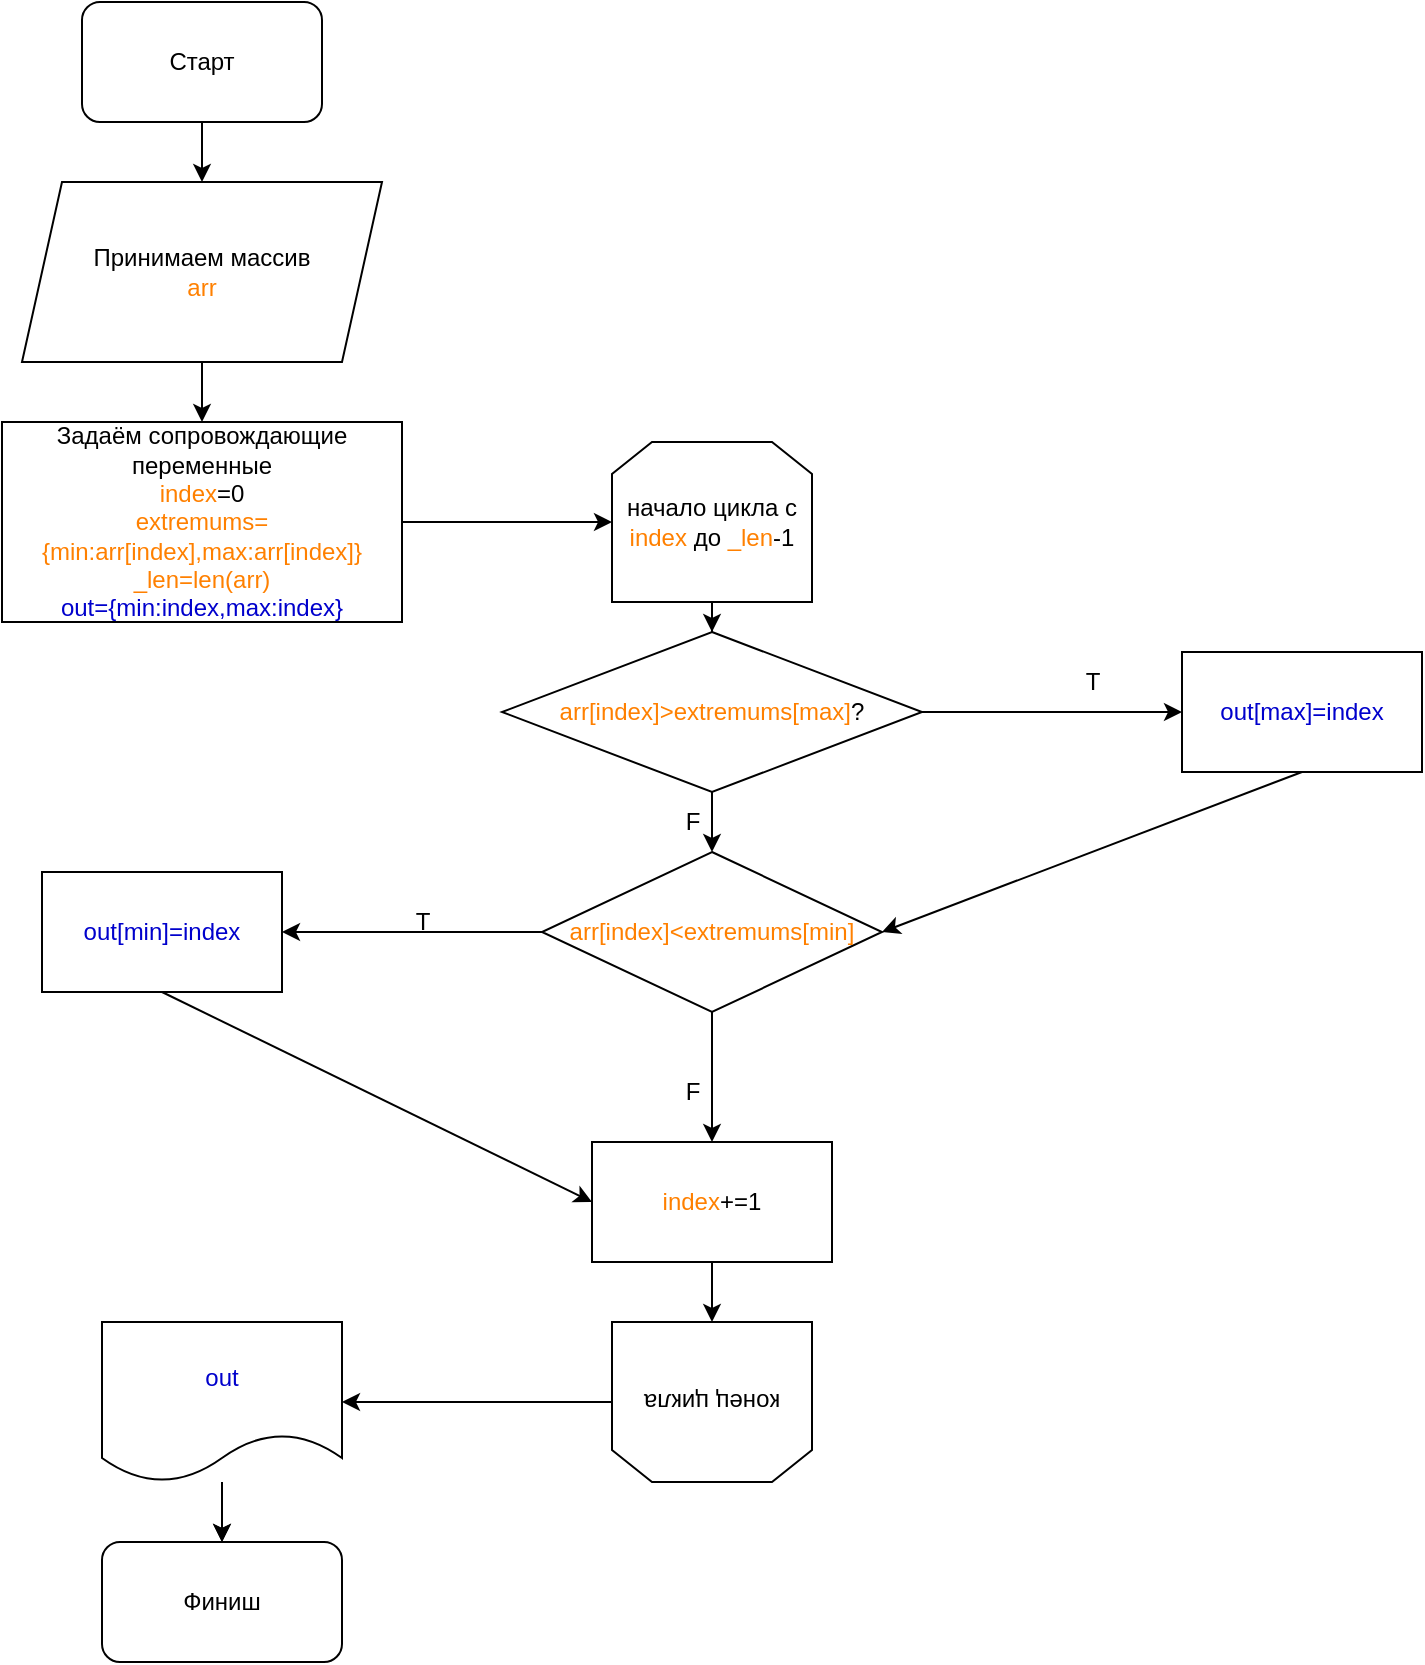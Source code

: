 <mxfile version="20.2.8" type="device"><diagram id="UtIKCp0-UZ8pLOCnnFhY" name="Страница 1"><mxGraphModel dx="1422" dy="905" grid="1" gridSize="10" guides="1" tooltips="1" connect="1" arrows="1" fold="1" page="1" pageScale="1" pageWidth="827" pageHeight="1169" math="0" shadow="0"><root><mxCell id="0"/><mxCell id="1" parent="0"/><mxCell id="bmHQKPsOPQmdEEKz-y_X-1" value="Финиш" style="rounded=1;whiteSpace=wrap;html=1;" parent="1" vertex="1"><mxGeometry x="50" y="810" width="120" height="60" as="geometry"/></mxCell><mxCell id="bmHQKPsOPQmdEEKz-y_X-4" value="" style="edgeStyle=orthogonalEdgeStyle;rounded=0;orthogonalLoop=1;jettySize=auto;html=1;" parent="1" source="bmHQKPsOPQmdEEKz-y_X-2" target="bmHQKPsOPQmdEEKz-y_X-3" edge="1"><mxGeometry relative="1" as="geometry"/></mxCell><mxCell id="bmHQKPsOPQmdEEKz-y_X-2" value="Старт" style="rounded=1;whiteSpace=wrap;html=1;" parent="1" vertex="1"><mxGeometry x="40" y="40" width="120" height="60" as="geometry"/></mxCell><mxCell id="bmHQKPsOPQmdEEKz-y_X-10" value="" style="edgeStyle=orthogonalEdgeStyle;rounded=0;orthogonalLoop=1;jettySize=auto;html=1;" parent="1" source="bmHQKPsOPQmdEEKz-y_X-3" target="bmHQKPsOPQmdEEKz-y_X-5" edge="1"><mxGeometry relative="1" as="geometry"/></mxCell><mxCell id="bmHQKPsOPQmdEEKz-y_X-3" value="Принимаем массив&lt;br&gt;&lt;font color=&quot;#ff8000&quot;&gt;arr&lt;/font&gt;" style="shape=parallelogram;perimeter=parallelogramPerimeter;whiteSpace=wrap;html=1;fixedSize=1;" parent="1" vertex="1"><mxGeometry x="10" y="130" width="180" height="90" as="geometry"/></mxCell><mxCell id="bmHQKPsOPQmdEEKz-y_X-11" value="" style="edgeStyle=orthogonalEdgeStyle;rounded=0;orthogonalLoop=1;jettySize=auto;html=1;" parent="1" source="bmHQKPsOPQmdEEKz-y_X-5" target="bmHQKPsOPQmdEEKz-y_X-9" edge="1"><mxGeometry relative="1" as="geometry"/></mxCell><mxCell id="bmHQKPsOPQmdEEKz-y_X-5" value="Задаём сопровождающие переменные&lt;br&gt;&lt;font color=&quot;#ff8000&quot;&gt;index&lt;/font&gt;=0&lt;br&gt;&lt;font color=&quot;#ff8000&quot;&gt;extremums={min:arr[index],max:arr[index]}&lt;/font&gt;&lt;br&gt;&lt;font color=&quot;#ff8000&quot;&gt;_len=len(arr)&lt;/font&gt;&lt;br&gt;&lt;font color=&quot;#0000cc&quot;&gt;out={min:index,max:index}&lt;/font&gt;" style="rounded=0;whiteSpace=wrap;html=1;" parent="1" vertex="1"><mxGeometry y="250" width="200" height="100" as="geometry"/></mxCell><mxCell id="bmHQKPsOPQmdEEKz-y_X-24" value="" style="edgeStyle=orthogonalEdgeStyle;rounded=0;orthogonalLoop=1;jettySize=auto;html=1;" parent="1" source="bmHQKPsOPQmdEEKz-y_X-8" target="bmHQKPsOPQmdEEKz-y_X-22" edge="1"><mxGeometry relative="1" as="geometry"/></mxCell><mxCell id="bmHQKPsOPQmdEEKz-y_X-8" value="конец цикла" style="shape=loopLimit;whiteSpace=wrap;html=1;rotation=-180;textDirection=rtl;size=20;" parent="1" vertex="1"><mxGeometry x="305" y="700" width="100" height="80" as="geometry"/></mxCell><mxCell id="bmHQKPsOPQmdEEKz-y_X-26" value="" style="edgeStyle=orthogonalEdgeStyle;rounded=0;orthogonalLoop=1;jettySize=auto;html=1;" parent="1" source="bmHQKPsOPQmdEEKz-y_X-9" target="bmHQKPsOPQmdEEKz-y_X-13" edge="1"><mxGeometry relative="1" as="geometry"/></mxCell><mxCell id="bmHQKPsOPQmdEEKz-y_X-9" value="начало цикла с &lt;font color=&quot;#ff8000&quot;&gt;index&lt;/font&gt; до &lt;font color=&quot;#ff8000&quot;&gt;_len&lt;/font&gt;-1" style="shape=loopLimit;whiteSpace=wrap;html=1;" parent="1" vertex="1"><mxGeometry x="305" y="260" width="100" height="80" as="geometry"/></mxCell><mxCell id="bmHQKPsOPQmdEEKz-y_X-27" value="" style="edgeStyle=orthogonalEdgeStyle;rounded=0;orthogonalLoop=1;jettySize=auto;html=1;" parent="1" source="bmHQKPsOPQmdEEKz-y_X-13" target="bmHQKPsOPQmdEEKz-y_X-18" edge="1"><mxGeometry relative="1" as="geometry"/></mxCell><mxCell id="bmHQKPsOPQmdEEKz-y_X-33" value="" style="edgeStyle=orthogonalEdgeStyle;rounded=0;orthogonalLoop=1;jettySize=auto;html=1;fontColor=#000000;" parent="1" source="bmHQKPsOPQmdEEKz-y_X-13" target="bmHQKPsOPQmdEEKz-y_X-15" edge="1"><mxGeometry relative="1" as="geometry"/></mxCell><mxCell id="bmHQKPsOPQmdEEKz-y_X-13" value="&lt;font color=&quot;#ff8000&quot;&gt;arr[index]&amp;gt;extremums[max]&lt;/font&gt;?" style="rhombus;whiteSpace=wrap;html=1;" parent="1" vertex="1"><mxGeometry x="250" y="355" width="210" height="80" as="geometry"/></mxCell><mxCell id="bmHQKPsOPQmdEEKz-y_X-15" value="&lt;font color=&quot;#0000cc&quot;&gt;out[max]=index&lt;/font&gt;" style="rounded=0;whiteSpace=wrap;html=1;" parent="1" vertex="1"><mxGeometry x="590" y="365" width="120" height="60" as="geometry"/></mxCell><mxCell id="bmHQKPsOPQmdEEKz-y_X-21" value="" style="edgeStyle=orthogonalEdgeStyle;rounded=0;orthogonalLoop=1;jettySize=auto;html=1;" parent="1" source="bmHQKPsOPQmdEEKz-y_X-18" target="bmHQKPsOPQmdEEKz-y_X-20" edge="1"><mxGeometry relative="1" as="geometry"/></mxCell><mxCell id="etAIw1w3c1oya8fGQjPN-3" value="" style="edgeStyle=orthogonalEdgeStyle;rounded=0;orthogonalLoop=1;jettySize=auto;html=1;" parent="1" source="bmHQKPsOPQmdEEKz-y_X-18" target="etAIw1w3c1oya8fGQjPN-1" edge="1"><mxGeometry relative="1" as="geometry"/></mxCell><mxCell id="bmHQKPsOPQmdEEKz-y_X-18" value="&lt;font color=&quot;#ff8000&quot;&gt;arr[index]&amp;lt;extremums[min]&lt;/font&gt;" style="rhombus;whiteSpace=wrap;html=1;rounded=0;" parent="1" vertex="1"><mxGeometry x="270" y="465" width="170" height="80" as="geometry"/></mxCell><mxCell id="bmHQKPsOPQmdEEKz-y_X-20" value="&lt;font color=&quot;#0000cc&quot;&gt;out[min]=index&lt;/font&gt;" style="rounded=0;whiteSpace=wrap;html=1;" parent="1" vertex="1"><mxGeometry x="20" y="475" width="120" height="60" as="geometry"/></mxCell><mxCell id="bmHQKPsOPQmdEEKz-y_X-23" value="" style="edgeStyle=orthogonalEdgeStyle;rounded=0;orthogonalLoop=1;jettySize=auto;html=1;" parent="1" source="bmHQKPsOPQmdEEKz-y_X-22" target="bmHQKPsOPQmdEEKz-y_X-1" edge="1"><mxGeometry relative="1" as="geometry"/></mxCell><mxCell id="bmHQKPsOPQmdEEKz-y_X-40" value="" style="edgeStyle=orthogonalEdgeStyle;rounded=0;orthogonalLoop=1;jettySize=auto;html=1;fontColor=#000000;" parent="1" source="bmHQKPsOPQmdEEKz-y_X-22" target="bmHQKPsOPQmdEEKz-y_X-1" edge="1"><mxGeometry relative="1" as="geometry"/></mxCell><mxCell id="bmHQKPsOPQmdEEKz-y_X-22" value="&lt;font color=&quot;#0000cc&quot;&gt;out&lt;/font&gt;" style="shape=document;whiteSpace=wrap;html=1;boundedLbl=1;" parent="1" vertex="1"><mxGeometry x="50" y="700" width="120" height="80" as="geometry"/></mxCell><mxCell id="bmHQKPsOPQmdEEKz-y_X-31" value="" style="endArrow=classic;html=1;rounded=0;fontColor=#FF8000;exitX=0.5;exitY=1;exitDx=0;exitDy=0;entryX=1;entryY=0.5;entryDx=0;entryDy=0;" parent="1" source="bmHQKPsOPQmdEEKz-y_X-15" target="bmHQKPsOPQmdEEKz-y_X-18" edge="1"><mxGeometry width="50" height="50" relative="1" as="geometry"><mxPoint x="660" y="500" as="sourcePoint"/><mxPoint x="440" y="530" as="targetPoint"/><Array as="points"/></mxGeometry></mxCell><mxCell id="bmHQKPsOPQmdEEKz-y_X-32" value="&lt;font color=&quot;#000000&quot;&gt;F&lt;br&gt;&lt;/font&gt;" style="text;html=1;align=center;verticalAlign=middle;resizable=0;points=[];autosize=1;strokeColor=none;fillColor=none;fontColor=#FF8000;" parent="1" vertex="1"><mxGeometry x="330" y="435" width="30" height="30" as="geometry"/></mxCell><mxCell id="bmHQKPsOPQmdEEKz-y_X-34" value="T" style="text;html=1;align=center;verticalAlign=middle;resizable=0;points=[];autosize=1;strokeColor=none;fillColor=none;fontColor=#000000;" parent="1" vertex="1"><mxGeometry x="530" y="365" width="30" height="30" as="geometry"/></mxCell><mxCell id="bmHQKPsOPQmdEEKz-y_X-37" value="F" style="text;html=1;align=center;verticalAlign=middle;resizable=0;points=[];autosize=1;strokeColor=none;fillColor=none;fontColor=#000000;" parent="1" vertex="1"><mxGeometry x="330" y="569.5" width="30" height="30" as="geometry"/></mxCell><mxCell id="bmHQKPsOPQmdEEKz-y_X-41" value="T" style="text;html=1;align=center;verticalAlign=middle;resizable=0;points=[];autosize=1;strokeColor=none;fillColor=none;fontColor=#000000;" parent="1" vertex="1"><mxGeometry x="195" y="485" width="30" height="30" as="geometry"/></mxCell><mxCell id="etAIw1w3c1oya8fGQjPN-4" value="" style="edgeStyle=orthogonalEdgeStyle;rounded=0;orthogonalLoop=1;jettySize=auto;html=1;" parent="1" source="etAIw1w3c1oya8fGQjPN-1" target="bmHQKPsOPQmdEEKz-y_X-8" edge="1"><mxGeometry relative="1" as="geometry"/></mxCell><mxCell id="etAIw1w3c1oya8fGQjPN-1" value="&lt;font color=&quot;#ff8000&quot;&gt;index&lt;/font&gt;+=1" style="rounded=0;whiteSpace=wrap;html=1;" parent="1" vertex="1"><mxGeometry x="295" y="610" width="120" height="60" as="geometry"/></mxCell><mxCell id="etAIw1w3c1oya8fGQjPN-2" value="" style="endArrow=classic;html=1;rounded=0;entryX=0;entryY=0.5;entryDx=0;entryDy=0;exitX=0.5;exitY=1;exitDx=0;exitDy=0;" parent="1" source="bmHQKPsOPQmdEEKz-y_X-20" target="etAIw1w3c1oya8fGQjPN-1" edge="1"><mxGeometry width="50" height="50" relative="1" as="geometry"><mxPoint x="390" y="650" as="sourcePoint"/><mxPoint x="440" y="600" as="targetPoint"/></mxGeometry></mxCell></root></mxGraphModel></diagram></mxfile>